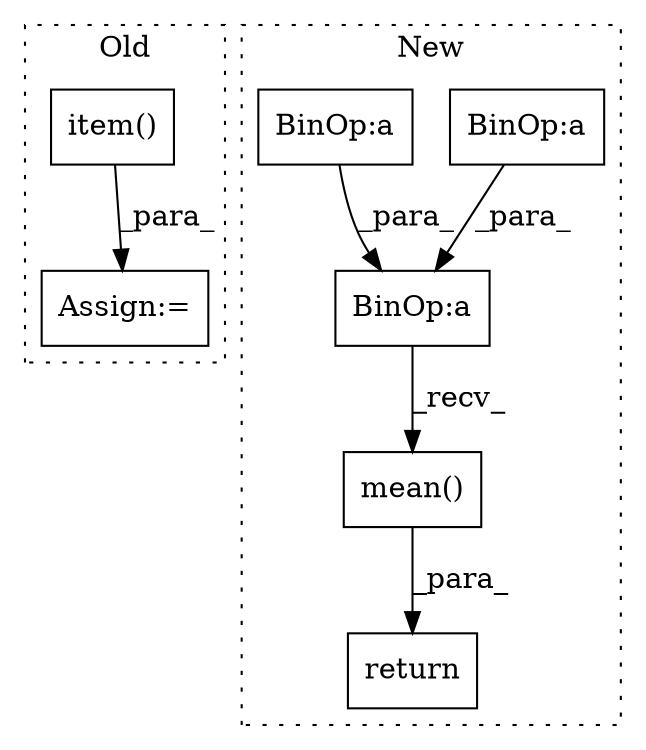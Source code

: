 digraph G {
subgraph cluster0 {
1 [label="item()" a="75" s="4841" l="27" shape="box"];
3 [label="Assign:=" a="68" s="4838" l="3" shape="box"];
label = "Old";
style="dotted";
}
subgraph cluster1 {
2 [label="mean()" a="75" s="6129" l="30" shape="box"];
4 [label="BinOp:a" a="82" s="6059" l="1" shape="box"];
5 [label="BinOp:a" a="82" s="6148" l="2" shape="box"];
6 [label="BinOp:a" a="82" s="5980" l="1" shape="box"];
7 [label="return" a="93" s="6177" l="7" shape="box"];
label = "New";
style="dotted";
}
1 -> 3 [label="_para_"];
2 -> 7 [label="_para_"];
4 -> 5 [label="_para_"];
5 -> 2 [label="_recv_"];
6 -> 5 [label="_para_"];
}
